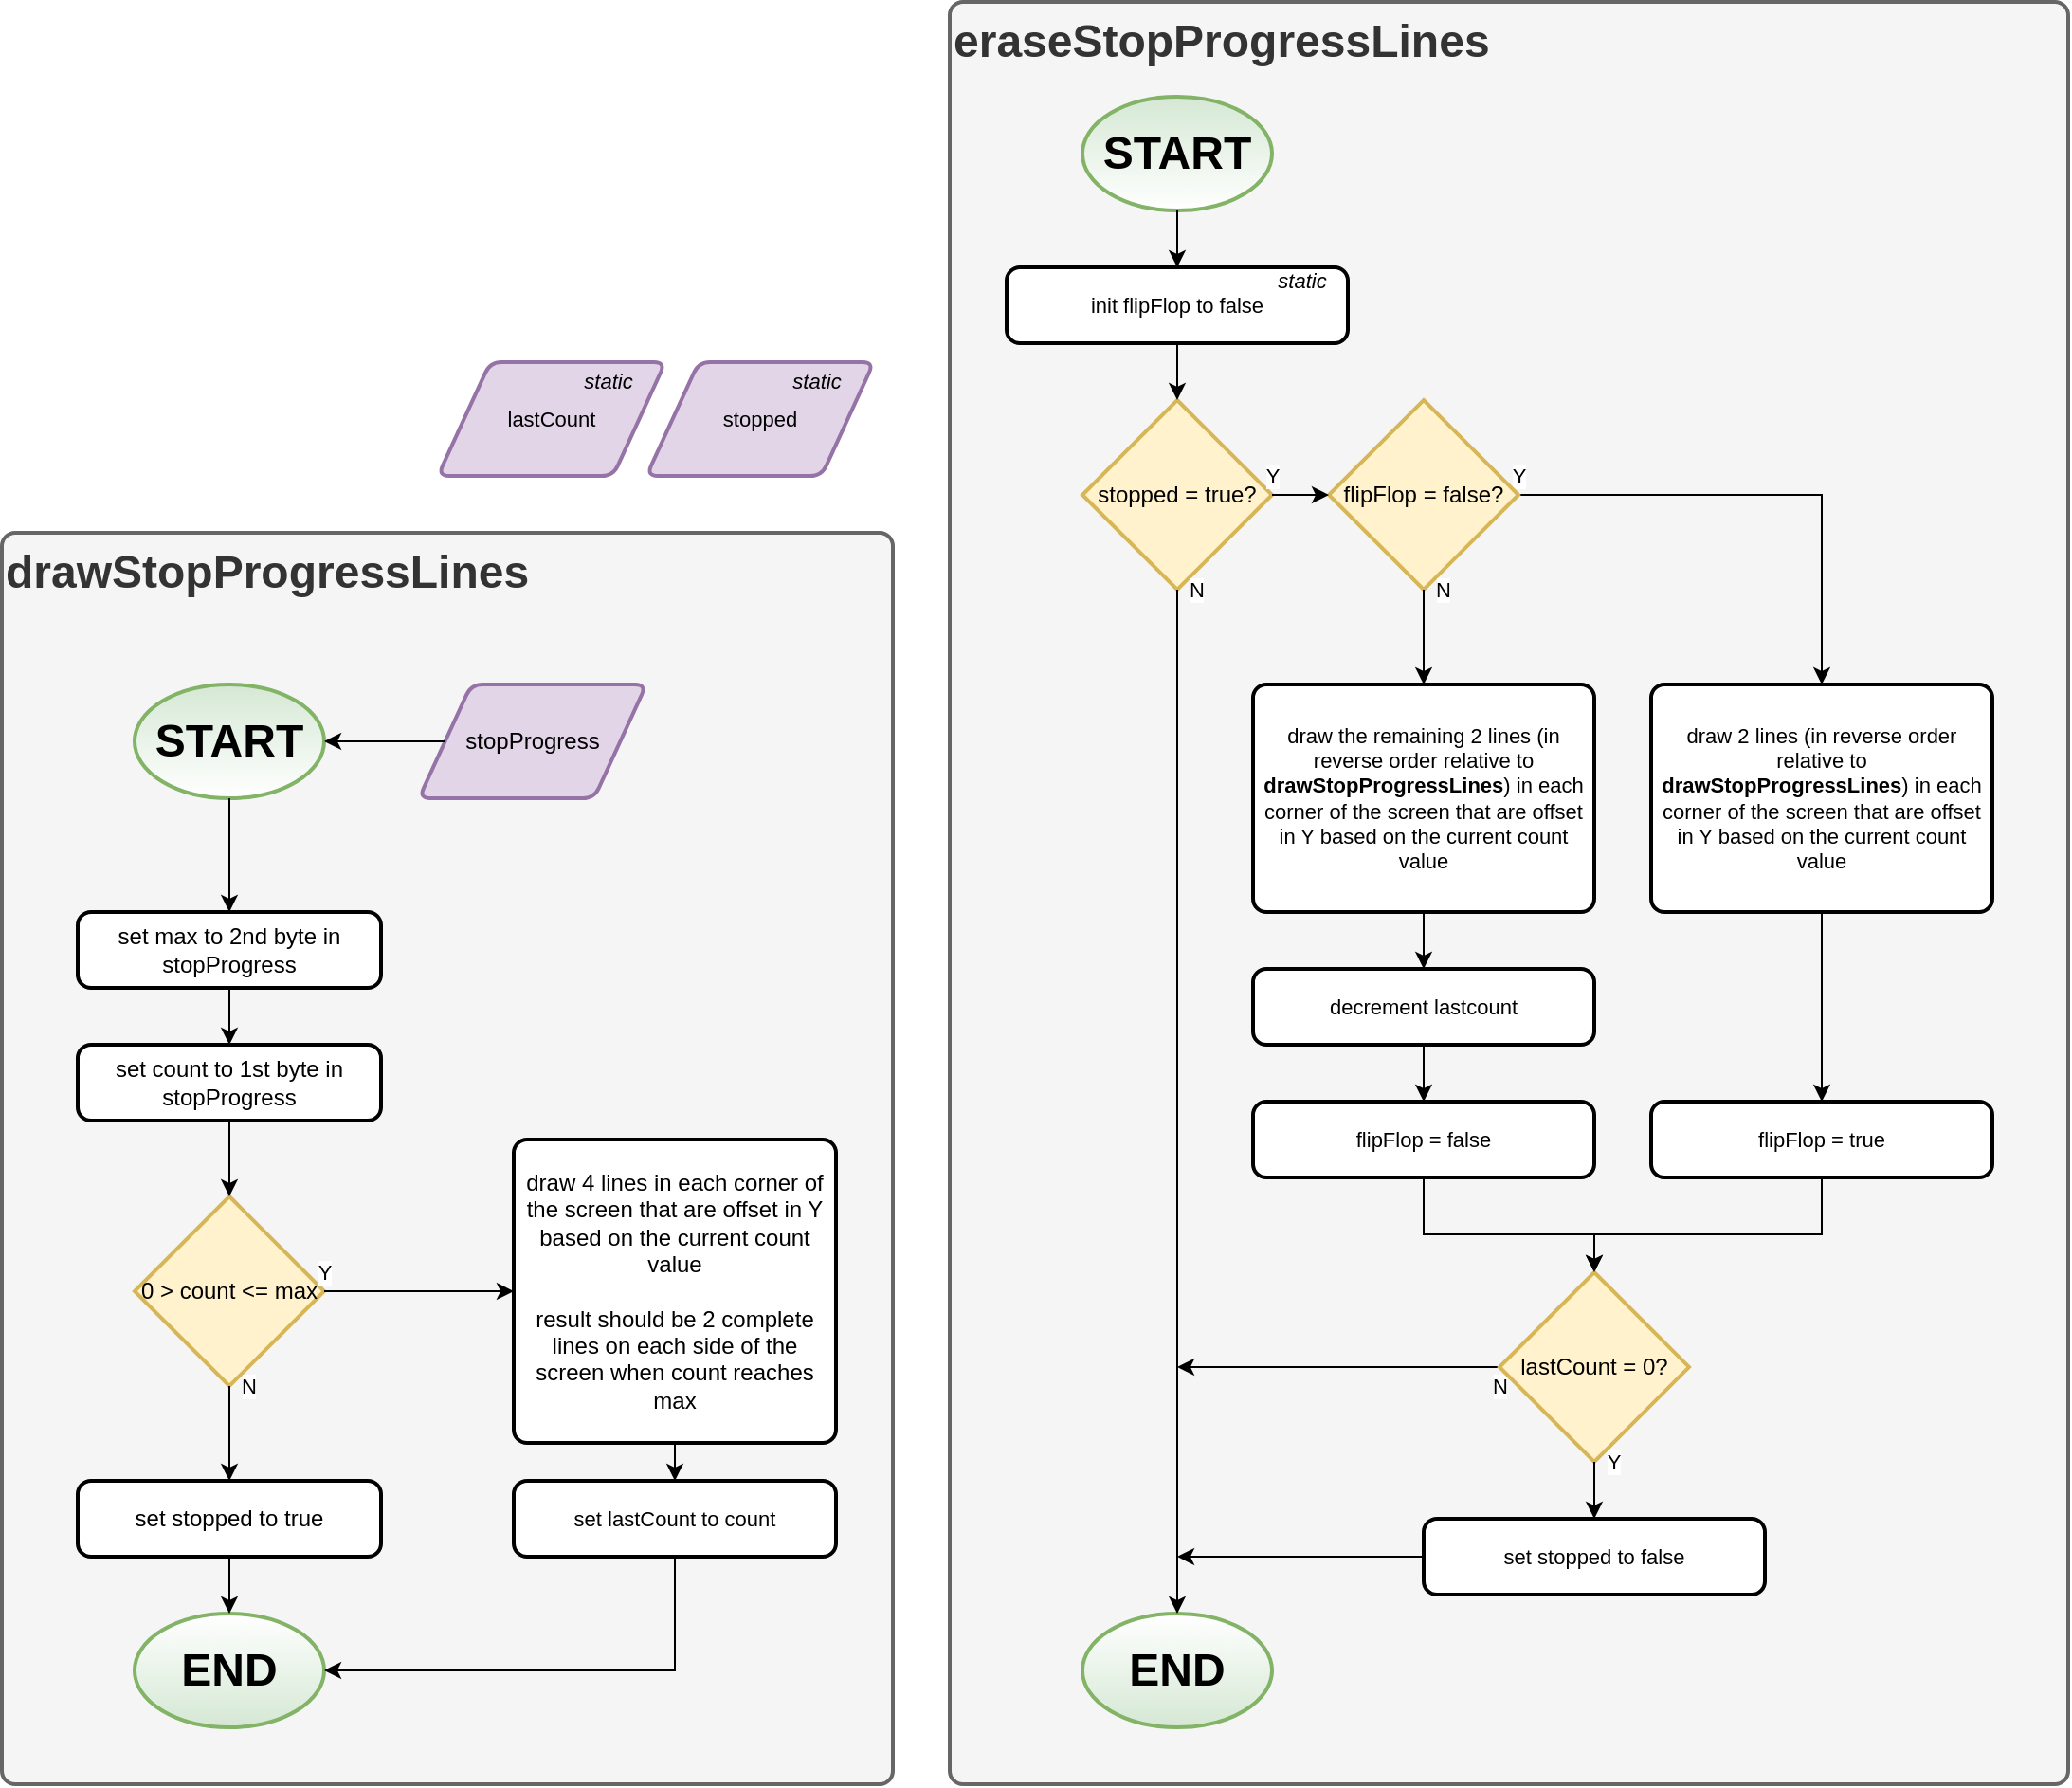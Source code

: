 <mxfile version="12.6.5" type="device"><diagram id="kq1PYs8SvSn_vRQqmqFi" name="Page-1"><mxGraphModel dx="2031" dy="1174" grid="1" gridSize="10" guides="1" tooltips="1" connect="1" arrows="1" fold="1" page="1" pageScale="1" pageWidth="1700" pageHeight="1100" math="0" shadow="0"><root><mxCell id="0"/><mxCell id="1" parent="0"/><mxCell id="r5PcO4gA9rAxraGDLfvL-47" value="stopped" style="shape=parallelogram;html=1;strokeWidth=2;perimeter=parallelogramPerimeter;whiteSpace=wrap;rounded=1;arcSize=12;size=0.23;fontSize=11;fillColor=#e1d5e7;strokeColor=#9673a6;" parent="1" vertex="1"><mxGeometry x="660" y="290" width="120" height="60" as="geometry"/></mxCell><mxCell id="r5PcO4gA9rAxraGDLfvL-39" value="" style="group" parent="1" vertex="1" connectable="0"><mxGeometry x="550" y="290" width="120" height="60" as="geometry"/></mxCell><mxCell id="r5PcO4gA9rAxraGDLfvL-37" value="lastCount" style="shape=parallelogram;html=1;strokeWidth=2;perimeter=parallelogramPerimeter;whiteSpace=wrap;rounded=1;arcSize=12;size=0.23;fontSize=11;fillColor=#e1d5e7;strokeColor=#9673a6;" parent="r5PcO4gA9rAxraGDLfvL-39" vertex="1"><mxGeometry width="120" height="60" as="geometry"/></mxCell><mxCell id="r5PcO4gA9rAxraGDLfvL-38" value="static" style="text;html=1;strokeColor=none;fillColor=none;align=center;verticalAlign=middle;whiteSpace=wrap;rounded=0;fontSize=11;fontStyle=2" parent="r5PcO4gA9rAxraGDLfvL-39" vertex="1"><mxGeometry x="70" width="40" height="20" as="geometry"/></mxCell><mxCell id="r5PcO4gA9rAxraGDLfvL-48" value="static" style="text;html=1;strokeColor=none;fillColor=none;align=center;verticalAlign=middle;whiteSpace=wrap;rounded=0;fontSize=11;fontStyle=2" parent="1" vertex="1"><mxGeometry x="730" y="290" width="40" height="20" as="geometry"/></mxCell><mxCell id="LI4GSPyzLRhK-QIORq0u-4" value="" style="group" vertex="1" connectable="0" parent="1"><mxGeometry x="320" y="380" width="470" height="660" as="geometry"/></mxCell><mxCell id="LI4GSPyzLRhK-QIORq0u-1" value="drawStopProgressLines" style="rounded=1;whiteSpace=wrap;html=1;absoluteArcSize=1;arcSize=14;strokeWidth=2;fontSize=24;align=left;fillColor=#f5f5f5;strokeColor=#666666;fontColor=#333333;verticalAlign=top;fontStyle=1" vertex="1" parent="LI4GSPyzLRhK-QIORq0u-4"><mxGeometry width="470" height="660" as="geometry"/></mxCell><mxCell id="r5PcO4gA9rAxraGDLfvL-2" value="stopProgress" style="shape=parallelogram;html=1;strokeWidth=2;perimeter=parallelogramPerimeter;whiteSpace=wrap;rounded=1;arcSize=12;size=0.23;fillColor=#e1d5e7;strokeColor=#9673a6;" parent="LI4GSPyzLRhK-QIORq0u-4" vertex="1"><mxGeometry x="220" y="80" width="120" height="60" as="geometry"/></mxCell><mxCell id="r5PcO4gA9rAxraGDLfvL-3" value="set max to 2nd byte in stopProgress" style="rounded=1;whiteSpace=wrap;html=1;absoluteArcSize=1;arcSize=14;strokeWidth=2;" parent="LI4GSPyzLRhK-QIORq0u-4" vertex="1"><mxGeometry x="40" y="200" width="160" height="40" as="geometry"/></mxCell><mxCell id="r5PcO4gA9rAxraGDLfvL-4" value="set count to 1st byte in stopProgress" style="rounded=1;whiteSpace=wrap;html=1;absoluteArcSize=1;arcSize=14;strokeWidth=2;" parent="LI4GSPyzLRhK-QIORq0u-4" vertex="1"><mxGeometry x="40" y="270" width="160" height="40" as="geometry"/></mxCell><mxCell id="r5PcO4gA9rAxraGDLfvL-11" style="edgeStyle=orthogonalEdgeStyle;rounded=0;orthogonalLoop=1;jettySize=auto;html=1;exitX=0.5;exitY=1;exitDx=0;exitDy=0;entryX=0.5;entryY=0;entryDx=0;entryDy=0;" parent="LI4GSPyzLRhK-QIORq0u-4" source="r5PcO4gA9rAxraGDLfvL-3" target="r5PcO4gA9rAxraGDLfvL-4" edge="1"><mxGeometry relative="1" as="geometry"/></mxCell><mxCell id="r5PcO4gA9rAxraGDLfvL-5" value="0 &amp;gt; count &amp;lt;= max" style="strokeWidth=2;html=1;shape=mxgraph.flowchart.decision;whiteSpace=wrap;fillColor=#fff2cc;strokeColor=#d6b656;" parent="LI4GSPyzLRhK-QIORq0u-4" vertex="1"><mxGeometry x="70" y="350" width="100" height="100" as="geometry"/></mxCell><mxCell id="r5PcO4gA9rAxraGDLfvL-12" style="edgeStyle=orthogonalEdgeStyle;rounded=0;orthogonalLoop=1;jettySize=auto;html=1;exitX=0.5;exitY=1;exitDx=0;exitDy=0;entryX=0.5;entryY=0;entryDx=0;entryDy=0;entryPerimeter=0;" parent="LI4GSPyzLRhK-QIORq0u-4" source="r5PcO4gA9rAxraGDLfvL-4" target="r5PcO4gA9rAxraGDLfvL-5" edge="1"><mxGeometry relative="1" as="geometry"/></mxCell><mxCell id="r5PcO4gA9rAxraGDLfvL-6" value="set stopped to true" style="rounded=1;whiteSpace=wrap;html=1;absoluteArcSize=1;arcSize=14;strokeWidth=2;" parent="LI4GSPyzLRhK-QIORq0u-4" vertex="1"><mxGeometry x="40" y="500" width="160" height="40" as="geometry"/></mxCell><mxCell id="r5PcO4gA9rAxraGDLfvL-13" value="N" style="edgeStyle=orthogonalEdgeStyle;rounded=0;orthogonalLoop=1;jettySize=auto;html=1;exitX=0.5;exitY=1;exitDx=0;exitDy=0;exitPerimeter=0;entryX=0.5;entryY=0;entryDx=0;entryDy=0;" parent="LI4GSPyzLRhK-QIORq0u-4" source="r5PcO4gA9rAxraGDLfvL-5" target="r5PcO4gA9rAxraGDLfvL-6" edge="1"><mxGeometry x="-1" y="10" relative="1" as="geometry"><mxPoint as="offset"/></mxGeometry></mxCell><mxCell id="r5PcO4gA9rAxraGDLfvL-7" value="draw 4 lines in each corner of the screen that are offset in Y based on the current count value&lt;br&gt;&lt;br&gt;result should be 2 complete lines on each side of the screen when count reaches max" style="rounded=1;whiteSpace=wrap;html=1;absoluteArcSize=1;arcSize=14;strokeWidth=2;" parent="LI4GSPyzLRhK-QIORq0u-4" vertex="1"><mxGeometry x="270" y="320" width="170" height="160" as="geometry"/></mxCell><mxCell id="r5PcO4gA9rAxraGDLfvL-14" value="Y" style="edgeStyle=orthogonalEdgeStyle;rounded=0;orthogonalLoop=1;jettySize=auto;html=1;exitX=1;exitY=0.5;exitDx=0;exitDy=0;exitPerimeter=0;entryX=0;entryY=0.5;entryDx=0;entryDy=0;" parent="LI4GSPyzLRhK-QIORq0u-4" source="r5PcO4gA9rAxraGDLfvL-5" target="r5PcO4gA9rAxraGDLfvL-7" edge="1"><mxGeometry x="-1" y="10" relative="1" as="geometry"><mxPoint as="offset"/></mxGeometry></mxCell><mxCell id="r5PcO4gA9rAxraGDLfvL-15" value="END" style="strokeWidth=2;html=1;shape=mxgraph.flowchart.start_1;whiteSpace=wrap;fontSize=24;fontStyle=1;fillColor=#d5e8d4;strokeColor=#82b366;gradientColor=#ffffff;gradientDirection=north;" parent="LI4GSPyzLRhK-QIORq0u-4" vertex="1"><mxGeometry x="70" y="570" width="100" height="60" as="geometry"/></mxCell><mxCell id="r5PcO4gA9rAxraGDLfvL-16" style="edgeStyle=orthogonalEdgeStyle;rounded=0;orthogonalLoop=1;jettySize=auto;html=1;exitX=0.5;exitY=1;exitDx=0;exitDy=0;entryX=0.5;entryY=0;entryDx=0;entryDy=0;entryPerimeter=0;" parent="LI4GSPyzLRhK-QIORq0u-4" source="r5PcO4gA9rAxraGDLfvL-6" target="r5PcO4gA9rAxraGDLfvL-15" edge="1"><mxGeometry relative="1" as="geometry"/></mxCell><mxCell id="r5PcO4gA9rAxraGDLfvL-18" value="START" style="strokeWidth=2;html=1;shape=mxgraph.flowchart.start_1;whiteSpace=wrap;fontSize=24;fontStyle=1;fillColor=#d5e8d4;strokeColor=#82b366;gradientColor=#ffffff;" parent="LI4GSPyzLRhK-QIORq0u-4" vertex="1"><mxGeometry x="70" y="80" width="100" height="60" as="geometry"/></mxCell><mxCell id="r5PcO4gA9rAxraGDLfvL-8" style="edgeStyle=orthogonalEdgeStyle;rounded=0;orthogonalLoop=1;jettySize=auto;html=1;exitX=0;exitY=0.5;exitDx=0;exitDy=0;entryX=1;entryY=0.5;entryDx=0;entryDy=0;entryPerimeter=0;" parent="LI4GSPyzLRhK-QIORq0u-4" source="r5PcO4gA9rAxraGDLfvL-2" target="r5PcO4gA9rAxraGDLfvL-18" edge="1"><mxGeometry relative="1" as="geometry"><mxPoint x="180" y="130" as="targetPoint"/></mxGeometry></mxCell><mxCell id="r5PcO4gA9rAxraGDLfvL-9" style="edgeStyle=orthogonalEdgeStyle;rounded=0;orthogonalLoop=1;jettySize=auto;html=1;exitX=0.5;exitY=1;exitDx=0;exitDy=0;entryX=0.5;entryY=0;entryDx=0;entryDy=0;exitPerimeter=0;" parent="LI4GSPyzLRhK-QIORq0u-4" source="r5PcO4gA9rAxraGDLfvL-18" target="r5PcO4gA9rAxraGDLfvL-3" edge="1"><mxGeometry relative="1" as="geometry"><mxPoint x="120" y="170" as="sourcePoint"/></mxGeometry></mxCell><mxCell id="r5PcO4gA9rAxraGDLfvL-36" style="edgeStyle=orthogonalEdgeStyle;rounded=0;orthogonalLoop=1;jettySize=auto;html=1;exitX=0.5;exitY=1;exitDx=0;exitDy=0;entryX=1;entryY=0.5;entryDx=0;entryDy=0;entryPerimeter=0;fontSize=11;" parent="LI4GSPyzLRhK-QIORq0u-4" source="r5PcO4gA9rAxraGDLfvL-35" target="r5PcO4gA9rAxraGDLfvL-15" edge="1"><mxGeometry relative="1" as="geometry"/></mxCell><mxCell id="r5PcO4gA9rAxraGDLfvL-35" value="set lastCount to count" style="rounded=1;whiteSpace=wrap;html=1;absoluteArcSize=1;arcSize=14;strokeWidth=2;gradientColor=#ffffff;fontSize=11;" parent="LI4GSPyzLRhK-QIORq0u-4" vertex="1"><mxGeometry x="270" y="500" width="170" height="40" as="geometry"/></mxCell><mxCell id="r5PcO4gA9rAxraGDLfvL-17" style="edgeStyle=orthogonalEdgeStyle;rounded=0;orthogonalLoop=1;jettySize=auto;html=1;exitX=0.5;exitY=1;exitDx=0;exitDy=0;entryX=0.5;entryY=0;entryDx=0;entryDy=0;" parent="LI4GSPyzLRhK-QIORq0u-4" source="r5PcO4gA9rAxraGDLfvL-7" target="r5PcO4gA9rAxraGDLfvL-35" edge="1"><mxGeometry relative="1" as="geometry"/></mxCell><mxCell id="LI4GSPyzLRhK-QIORq0u-5" value="" style="group" vertex="1" connectable="0" parent="1"><mxGeometry x="820" y="100" width="590" height="940" as="geometry"/></mxCell><mxCell id="LI4GSPyzLRhK-QIORq0u-2" value="eraseStopProgressLines" style="rounded=1;whiteSpace=wrap;html=1;absoluteArcSize=1;arcSize=14;strokeWidth=2;fillColor=#f5f5f5;fontSize=24;align=left;strokeColor=#666666;fontColor=#333333;verticalAlign=top;fontStyle=1" vertex="1" parent="LI4GSPyzLRhK-QIORq0u-5"><mxGeometry width="590" height="940" as="geometry"/></mxCell><mxCell id="r5PcO4gA9rAxraGDLfvL-28" value="stopped = true?" style="strokeWidth=2;html=1;shape=mxgraph.flowchart.decision;whiteSpace=wrap;fillColor=#fff2cc;strokeColor=#d6b656;" parent="LI4GSPyzLRhK-QIORq0u-5" vertex="1"><mxGeometry x="70" y="210" width="100" height="100" as="geometry"/></mxCell><mxCell id="r5PcO4gA9rAxraGDLfvL-76" style="edgeStyle=orthogonalEdgeStyle;rounded=0;orthogonalLoop=1;jettySize=auto;html=1;exitX=0.5;exitY=1;exitDx=0;exitDy=0;fontSize=11;entryX=0.5;entryY=0;entryDx=0;entryDy=0;entryPerimeter=0;" parent="LI4GSPyzLRhK-QIORq0u-5" source="r5PcO4gA9rAxraGDLfvL-80" target="r5PcO4gA9rAxraGDLfvL-28" edge="1"><mxGeometry relative="1" as="geometry"><mxPoint x="150" y="180" as="targetPoint"/></mxGeometry></mxCell><mxCell id="r5PcO4gA9rAxraGDLfvL-34" value="START" style="strokeWidth=2;html=1;shape=mxgraph.flowchart.start_1;whiteSpace=wrap;fontSize=24;fontStyle=1;fillColor=#d5e8d4;strokeColor=#82b366;gradientColor=#ffffff;" parent="LI4GSPyzLRhK-QIORq0u-5" vertex="1"><mxGeometry x="70" y="50" width="100" height="60" as="geometry"/></mxCell><mxCell id="r5PcO4gA9rAxraGDLfvL-53" value="END" style="strokeWidth=2;html=1;shape=mxgraph.flowchart.start_1;whiteSpace=wrap;fontSize=24;fontStyle=1;fillColor=#d5e8d4;strokeColor=#82b366;gradientColor=#ffffff;gradientDirection=north;" parent="LI4GSPyzLRhK-QIORq0u-5" vertex="1"><mxGeometry x="70" y="850" width="100" height="60" as="geometry"/></mxCell><mxCell id="r5PcO4gA9rAxraGDLfvL-78" value="N" style="edgeStyle=orthogonalEdgeStyle;rounded=0;orthogonalLoop=1;jettySize=auto;html=1;exitX=0.5;exitY=1;exitDx=0;exitDy=0;exitPerimeter=0;entryX=0.5;entryY=0;entryDx=0;entryDy=0;entryPerimeter=0;fontSize=11;" parent="LI4GSPyzLRhK-QIORq0u-5" source="r5PcO4gA9rAxraGDLfvL-28" target="r5PcO4gA9rAxraGDLfvL-53" edge="1"><mxGeometry x="-1" y="10" relative="1" as="geometry"><mxPoint as="offset"/></mxGeometry></mxCell><mxCell id="r5PcO4gA9rAxraGDLfvL-55" value="draw 2 lines (in reverse order relative to &lt;b&gt;drawStopProgressLines&lt;/b&gt;) in each corner of the screen that are offset in Y based on the current count value" style="rounded=1;whiteSpace=wrap;html=1;absoluteArcSize=1;arcSize=14;strokeWidth=2;gradientColor=#ffffff;fontSize=11;" parent="LI4GSPyzLRhK-QIORq0u-5" vertex="1"><mxGeometry x="370" y="360" width="180" height="120" as="geometry"/></mxCell><mxCell id="r5PcO4gA9rAxraGDLfvL-64" value="Y" style="edgeStyle=orthogonalEdgeStyle;rounded=0;orthogonalLoop=1;jettySize=auto;html=1;exitX=1;exitY=0.5;exitDx=0;exitDy=0;exitPerimeter=0;entryX=0.5;entryY=0;entryDx=0;entryDy=0;fontSize=11;" parent="LI4GSPyzLRhK-QIORq0u-5" source="r5PcO4gA9rAxraGDLfvL-56" target="r5PcO4gA9rAxraGDLfvL-55" edge="1"><mxGeometry x="0.231" y="-160" relative="1" as="geometry"><mxPoint y="-10" as="offset"/></mxGeometry></mxCell><mxCell id="r5PcO4gA9rAxraGDLfvL-56" value="flipFlop = false?" style="strokeWidth=2;html=1;shape=mxgraph.flowchart.decision;whiteSpace=wrap;fillColor=#fff2cc;strokeColor=#d6b656;" parent="LI4GSPyzLRhK-QIORq0u-5" vertex="1"><mxGeometry x="200" y="210" width="100" height="100" as="geometry"/></mxCell><mxCell id="r5PcO4gA9rAxraGDLfvL-57" value="Y" style="edgeStyle=orthogonalEdgeStyle;rounded=0;orthogonalLoop=1;jettySize=auto;html=1;exitX=1;exitY=0.5;exitDx=0;exitDy=0;exitPerimeter=0;entryX=0;entryY=0.5;entryDx=0;entryDy=0;entryPerimeter=0;fontSize=11;" parent="LI4GSPyzLRhK-QIORq0u-5" source="r5PcO4gA9rAxraGDLfvL-28" target="r5PcO4gA9rAxraGDLfvL-56" edge="1"><mxGeometry x="-1" y="10" relative="1" as="geometry"><mxPoint as="offset"/></mxGeometry></mxCell><mxCell id="r5PcO4gA9rAxraGDLfvL-58" value="draw the remaining 2 lines (in reverse order relative to &lt;b&gt;drawStopProgressLines&lt;/b&gt;) in each corner of the screen that are offset in Y based on the current count value" style="rounded=1;whiteSpace=wrap;html=1;absoluteArcSize=1;arcSize=14;strokeWidth=2;gradientColor=#ffffff;fontSize=11;" parent="LI4GSPyzLRhK-QIORq0u-5" vertex="1"><mxGeometry x="160" y="360" width="180" height="120" as="geometry"/></mxCell><mxCell id="r5PcO4gA9rAxraGDLfvL-66" value="N" style="edgeStyle=orthogonalEdgeStyle;rounded=0;orthogonalLoop=1;jettySize=auto;html=1;exitX=0.5;exitY=1;exitDx=0;exitDy=0;exitPerimeter=0;entryX=0.5;entryY=0;entryDx=0;entryDy=0;fontSize=11;" parent="LI4GSPyzLRhK-QIORq0u-5" source="r5PcO4gA9rAxraGDLfvL-56" target="r5PcO4gA9rAxraGDLfvL-58" edge="1"><mxGeometry x="-1" y="10" relative="1" as="geometry"><mxPoint as="offset"/></mxGeometry></mxCell><mxCell id="r5PcO4gA9rAxraGDLfvL-75" style="edgeStyle=orthogonalEdgeStyle;rounded=0;orthogonalLoop=1;jettySize=auto;html=1;exitX=0.5;exitY=1;exitDx=0;exitDy=0;fontSize=11;" parent="LI4GSPyzLRhK-QIORq0u-5" source="r5PcO4gA9rAxraGDLfvL-59" edge="1"><mxGeometry relative="1" as="geometry"><mxPoint x="340" y="670" as="targetPoint"/><Array as="points"><mxPoint x="460" y="650"/><mxPoint x="340" y="650"/></Array></mxGeometry></mxCell><mxCell id="r5PcO4gA9rAxraGDLfvL-59" value="flipFlop = true" style="rounded=1;whiteSpace=wrap;html=1;absoluteArcSize=1;arcSize=14;strokeWidth=2;gradientColor=#ffffff;fontSize=11;" parent="LI4GSPyzLRhK-QIORq0u-5" vertex="1"><mxGeometry x="370" y="580" width="180" height="40" as="geometry"/></mxCell><mxCell id="r5PcO4gA9rAxraGDLfvL-65" style="edgeStyle=orthogonalEdgeStyle;rounded=0;orthogonalLoop=1;jettySize=auto;html=1;exitX=0.5;exitY=1;exitDx=0;exitDy=0;entryX=0.5;entryY=0;entryDx=0;entryDy=0;fontSize=11;" parent="LI4GSPyzLRhK-QIORq0u-5" source="r5PcO4gA9rAxraGDLfvL-55" target="r5PcO4gA9rAxraGDLfvL-59" edge="1"><mxGeometry relative="1" as="geometry"/></mxCell><mxCell id="r5PcO4gA9rAxraGDLfvL-60" value="flipFlop = false" style="rounded=1;whiteSpace=wrap;html=1;absoluteArcSize=1;arcSize=14;strokeWidth=2;gradientColor=#ffffff;fontSize=11;" parent="LI4GSPyzLRhK-QIORq0u-5" vertex="1"><mxGeometry x="160" y="580" width="180" height="40" as="geometry"/></mxCell><mxCell id="r5PcO4gA9rAxraGDLfvL-71" style="edgeStyle=orthogonalEdgeStyle;rounded=0;orthogonalLoop=1;jettySize=auto;html=1;exitX=0.5;exitY=1;exitDx=0;exitDy=0;entryX=0.5;entryY=0;entryDx=0;entryDy=0;fontSize=11;" parent="LI4GSPyzLRhK-QIORq0u-5" source="r5PcO4gA9rAxraGDLfvL-61" target="r5PcO4gA9rAxraGDLfvL-60" edge="1"><mxGeometry relative="1" as="geometry"/></mxCell><mxCell id="r5PcO4gA9rAxraGDLfvL-61" value="decrement lastcount" style="rounded=1;whiteSpace=wrap;html=1;absoluteArcSize=1;arcSize=14;strokeWidth=2;gradientColor=#ffffff;fontSize=11;" parent="LI4GSPyzLRhK-QIORq0u-5" vertex="1"><mxGeometry x="160" y="510" width="180" height="40" as="geometry"/></mxCell><mxCell id="r5PcO4gA9rAxraGDLfvL-70" style="edgeStyle=orthogonalEdgeStyle;rounded=0;orthogonalLoop=1;jettySize=auto;html=1;exitX=0.5;exitY=1;exitDx=0;exitDy=0;entryX=0.5;entryY=0;entryDx=0;entryDy=0;fontSize=11;" parent="LI4GSPyzLRhK-QIORq0u-5" source="r5PcO4gA9rAxraGDLfvL-58" target="r5PcO4gA9rAxraGDLfvL-61" edge="1"><mxGeometry relative="1" as="geometry"/></mxCell><mxCell id="r5PcO4gA9rAxraGDLfvL-85" value="N" style="edgeStyle=orthogonalEdgeStyle;rounded=0;orthogonalLoop=1;jettySize=auto;html=1;exitX=0;exitY=0.5;exitDx=0;exitDy=0;exitPerimeter=0;fontSize=11;" parent="LI4GSPyzLRhK-QIORq0u-5" source="r5PcO4gA9rAxraGDLfvL-62" edge="1"><mxGeometry x="-1" y="10" relative="1" as="geometry"><mxPoint x="120" y="720" as="targetPoint"/><mxPoint as="offset"/></mxGeometry></mxCell><mxCell id="r5PcO4gA9rAxraGDLfvL-62" value="lastCount = 0?" style="strokeWidth=2;html=1;shape=mxgraph.flowchart.decision;whiteSpace=wrap;fillColor=#fff2cc;strokeColor=#d6b656;" parent="LI4GSPyzLRhK-QIORq0u-5" vertex="1"><mxGeometry x="290" y="670" width="100" height="100" as="geometry"/></mxCell><mxCell id="r5PcO4gA9rAxraGDLfvL-74" style="edgeStyle=orthogonalEdgeStyle;rounded=0;orthogonalLoop=1;jettySize=auto;html=1;exitX=0.5;exitY=1;exitDx=0;exitDy=0;entryX=0.5;entryY=0;entryDx=0;entryDy=0;entryPerimeter=0;fontSize=11;" parent="LI4GSPyzLRhK-QIORq0u-5" source="r5PcO4gA9rAxraGDLfvL-60" target="r5PcO4gA9rAxraGDLfvL-62" edge="1"><mxGeometry relative="1" as="geometry"><Array as="points"><mxPoint x="250" y="650"/><mxPoint x="340" y="650"/></Array></mxGeometry></mxCell><mxCell id="r5PcO4gA9rAxraGDLfvL-84" style="edgeStyle=orthogonalEdgeStyle;rounded=0;orthogonalLoop=1;jettySize=auto;html=1;exitX=0;exitY=0.5;exitDx=0;exitDy=0;fontSize=11;" parent="LI4GSPyzLRhK-QIORq0u-5" source="r5PcO4gA9rAxraGDLfvL-63" edge="1"><mxGeometry relative="1" as="geometry"><mxPoint x="120" y="820" as="targetPoint"/></mxGeometry></mxCell><mxCell id="r5PcO4gA9rAxraGDLfvL-63" value="set stopped to false" style="rounded=1;whiteSpace=wrap;html=1;absoluteArcSize=1;arcSize=14;strokeWidth=2;gradientColor=#ffffff;fontSize=11;" parent="LI4GSPyzLRhK-QIORq0u-5" vertex="1"><mxGeometry x="250" y="800" width="180" height="40" as="geometry"/></mxCell><mxCell id="r5PcO4gA9rAxraGDLfvL-73" value="Y" style="edgeStyle=orthogonalEdgeStyle;rounded=0;orthogonalLoop=1;jettySize=auto;html=1;exitX=0.5;exitY=1;exitDx=0;exitDy=0;exitPerimeter=0;fontSize=11;" parent="LI4GSPyzLRhK-QIORq0u-5" source="r5PcO4gA9rAxraGDLfvL-62" target="r5PcO4gA9rAxraGDLfvL-63" edge="1"><mxGeometry x="0.2" y="-14" relative="1" as="geometry"><mxPoint x="24" y="-10" as="offset"/></mxGeometry></mxCell><mxCell id="r5PcO4gA9rAxraGDLfvL-82" value="" style="group" parent="LI4GSPyzLRhK-QIORq0u-5" vertex="1" connectable="0"><mxGeometry x="30" y="140" width="180" height="40" as="geometry"/></mxCell><mxCell id="r5PcO4gA9rAxraGDLfvL-80" value="init flipFlop to false" style="rounded=1;whiteSpace=wrap;html=1;absoluteArcSize=1;arcSize=14;strokeWidth=2;gradientColor=#ffffff;fontSize=11;" parent="r5PcO4gA9rAxraGDLfvL-82" vertex="1"><mxGeometry width="180" height="40" as="geometry"/></mxCell><mxCell id="r5PcO4gA9rAxraGDLfvL-81" value="&lt;i&gt;static&lt;/i&gt;" style="text;html=1;strokeColor=none;fillColor=none;align=center;verticalAlign=middle;whiteSpace=wrap;rounded=0;fontSize=11;" parent="r5PcO4gA9rAxraGDLfvL-82" vertex="1"><mxGeometry x="132" width="48" height="13.333" as="geometry"/></mxCell><mxCell id="r5PcO4gA9rAxraGDLfvL-83" style="edgeStyle=orthogonalEdgeStyle;rounded=0;orthogonalLoop=1;jettySize=auto;html=1;exitX=0.5;exitY=1;exitDx=0;exitDy=0;exitPerimeter=0;entryX=0.5;entryY=0;entryDx=0;entryDy=0;fontSize=11;" parent="LI4GSPyzLRhK-QIORq0u-5" source="r5PcO4gA9rAxraGDLfvL-34" target="r5PcO4gA9rAxraGDLfvL-80" edge="1"><mxGeometry relative="1" as="geometry"/></mxCell></root></mxGraphModel></diagram></mxfile>